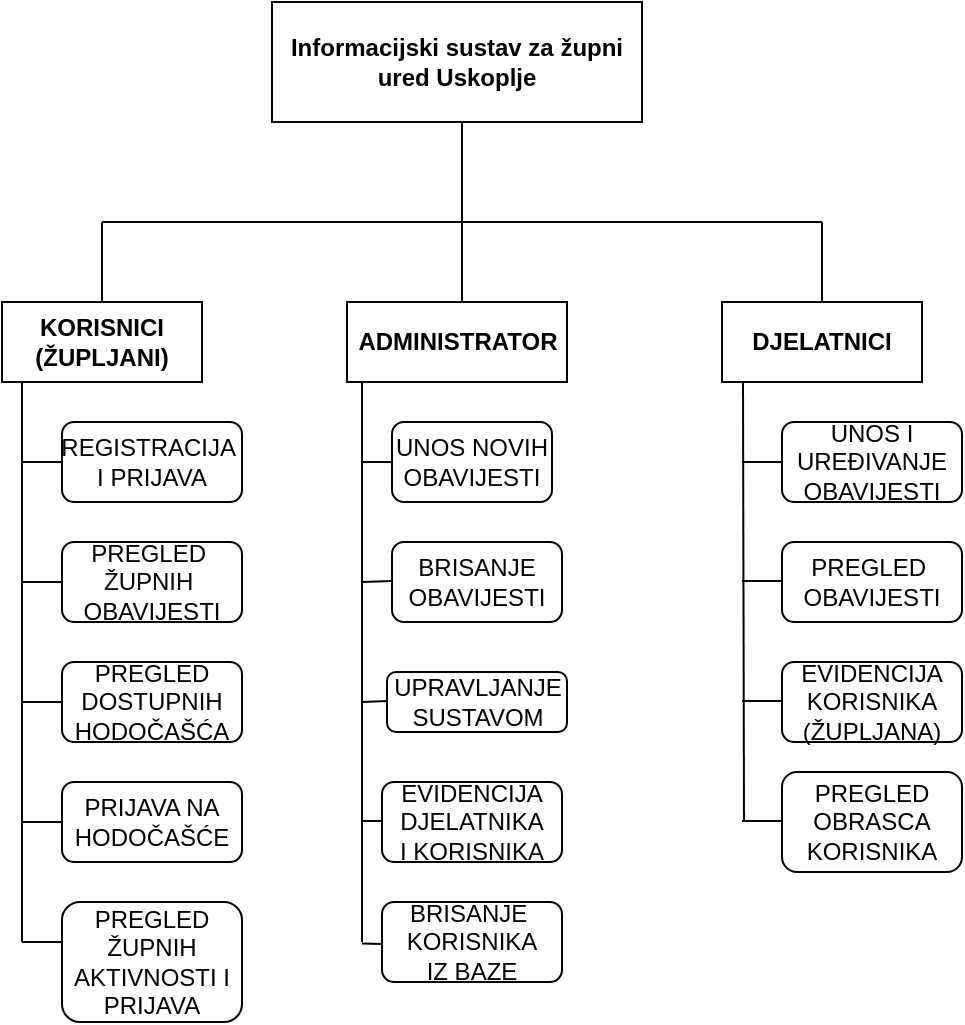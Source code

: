 <mxfile version="27.0.8">
  <diagram name="Page-1" id="UW2ImWDbLDdc1KYBRxbe">
    <mxGraphModel dx="1042" dy="562" grid="1" gridSize="10" guides="1" tooltips="1" connect="1" arrows="1" fold="1" page="1" pageScale="1" pageWidth="850" pageHeight="1100" math="0" shadow="0">
      <root>
        <mxCell id="0" />
        <mxCell id="1" parent="0" />
        <mxCell id="ksOk-UFWetABlpODa1jR-113" value="&lt;b&gt;Informacijski sustav za župni ured Uskoplje&lt;/b&gt;" style="rounded=0;whiteSpace=wrap;html=1;" parent="1" vertex="1">
          <mxGeometry x="365" y="90" width="185" height="60" as="geometry" />
        </mxCell>
        <mxCell id="ksOk-UFWetABlpODa1jR-114" value="" style="endArrow=none;html=1;rounded=0;" parent="1" edge="1">
          <mxGeometry width="50" height="50" relative="1" as="geometry">
            <mxPoint x="460" y="200" as="sourcePoint" />
            <mxPoint x="460" y="150" as="targetPoint" />
          </mxGeometry>
        </mxCell>
        <mxCell id="ksOk-UFWetABlpODa1jR-115" value="" style="endArrow=none;html=1;rounded=0;" parent="1" edge="1">
          <mxGeometry width="50" height="50" relative="1" as="geometry">
            <mxPoint x="280" y="200" as="sourcePoint" />
            <mxPoint x="640" y="200" as="targetPoint" />
          </mxGeometry>
        </mxCell>
        <mxCell id="ksOk-UFWetABlpODa1jR-116" value="" style="endArrow=none;html=1;rounded=0;" parent="1" edge="1">
          <mxGeometry width="50" height="50" relative="1" as="geometry">
            <mxPoint x="280" y="240" as="sourcePoint" />
            <mxPoint x="280" y="200" as="targetPoint" />
          </mxGeometry>
        </mxCell>
        <mxCell id="ksOk-UFWetABlpODa1jR-117" value="" style="endArrow=none;html=1;rounded=0;" parent="1" edge="1">
          <mxGeometry width="50" height="50" relative="1" as="geometry">
            <mxPoint x="640" y="240" as="sourcePoint" />
            <mxPoint x="640" y="200" as="targetPoint" />
          </mxGeometry>
        </mxCell>
        <mxCell id="ksOk-UFWetABlpODa1jR-119" value="" style="endArrow=none;html=1;rounded=0;" parent="1" edge="1">
          <mxGeometry width="50" height="50" relative="1" as="geometry">
            <mxPoint x="460" y="240" as="sourcePoint" />
            <mxPoint x="460" y="200" as="targetPoint" />
          </mxGeometry>
        </mxCell>
        <mxCell id="ksOk-UFWetABlpODa1jR-120" value="&lt;b&gt;KORISNICI&lt;/b&gt;&lt;div&gt;&lt;b&gt;(ŽUPLJANI)&lt;/b&gt;&lt;/div&gt;" style="rounded=0;whiteSpace=wrap;html=1;" parent="1" vertex="1">
          <mxGeometry x="230" y="240" width="100" height="40" as="geometry" />
        </mxCell>
        <mxCell id="ksOk-UFWetABlpODa1jR-121" value="&lt;b&gt;DJELATNICI&lt;/b&gt;" style="rounded=0;whiteSpace=wrap;html=1;" parent="1" vertex="1">
          <mxGeometry x="590" y="240" width="100" height="40" as="geometry" />
        </mxCell>
        <mxCell id="ksOk-UFWetABlpODa1jR-122" value="&lt;b&gt;ADMINISTRATOR&lt;/b&gt;" style="rounded=0;whiteSpace=wrap;html=1;" parent="1" vertex="1">
          <mxGeometry x="402.5" y="240" width="110" height="40" as="geometry" />
        </mxCell>
        <mxCell id="ksOk-UFWetABlpODa1jR-124" value="" style="endArrow=none;html=1;rounded=0;" parent="1" edge="1">
          <mxGeometry width="50" height="50" relative="1" as="geometry">
            <mxPoint x="240" y="280" as="sourcePoint" />
            <mxPoint x="240" y="500" as="targetPoint" />
          </mxGeometry>
        </mxCell>
        <mxCell id="ksOk-UFWetABlpODa1jR-125" value="" style="endArrow=none;html=1;rounded=0;" parent="1" edge="1">
          <mxGeometry width="50" height="50" relative="1" as="geometry">
            <mxPoint x="240" y="320" as="sourcePoint" />
            <mxPoint x="260" y="320" as="targetPoint" />
          </mxGeometry>
        </mxCell>
        <mxCell id="ksOk-UFWetABlpODa1jR-126" value="REGISTRACIJA&amp;nbsp;&lt;div&gt;I PRIJAVA&lt;/div&gt;" style="rounded=1;whiteSpace=wrap;html=1;" parent="1" vertex="1">
          <mxGeometry x="260" y="300" width="90" height="40" as="geometry" />
        </mxCell>
        <mxCell id="ksOk-UFWetABlpODa1jR-127" value="" style="endArrow=none;html=1;rounded=0;" parent="1" edge="1">
          <mxGeometry width="50" height="50" relative="1" as="geometry">
            <mxPoint x="240" y="380" as="sourcePoint" />
            <mxPoint x="260" y="380" as="targetPoint" />
          </mxGeometry>
        </mxCell>
        <mxCell id="ksOk-UFWetABlpODa1jR-128" value="PREGLED&amp;nbsp;&lt;div&gt;ŽUPNIH&amp;nbsp;&lt;/div&gt;&lt;div&gt;OBAVIJESTI&lt;/div&gt;" style="rounded=1;whiteSpace=wrap;html=1;" parent="1" vertex="1">
          <mxGeometry x="260" y="360" width="90" height="40" as="geometry" />
        </mxCell>
        <mxCell id="ksOk-UFWetABlpODa1jR-129" value="" style="endArrow=none;html=1;rounded=0;" parent="1" edge="1">
          <mxGeometry width="50" height="50" relative="1" as="geometry">
            <mxPoint x="240" y="440" as="sourcePoint" />
            <mxPoint x="260" y="440" as="targetPoint" />
          </mxGeometry>
        </mxCell>
        <mxCell id="ksOk-UFWetABlpODa1jR-130" value="PREGLED DOSTUPNIH&lt;div&gt;HODOČAŠĆA&lt;/div&gt;" style="rounded=1;whiteSpace=wrap;html=1;" parent="1" vertex="1">
          <mxGeometry x="260" y="420" width="90" height="40" as="geometry" />
        </mxCell>
        <mxCell id="ksOk-UFWetABlpODa1jR-131" value="" style="endArrow=none;html=1;rounded=0;" parent="1" edge="1">
          <mxGeometry width="50" height="50" relative="1" as="geometry">
            <mxPoint x="240" y="500" as="sourcePoint" />
            <mxPoint x="260" y="500" as="targetPoint" />
          </mxGeometry>
        </mxCell>
        <mxCell id="ksOk-UFWetABlpODa1jR-135" value="PRIJAVA NA&lt;div&gt;HODOČAŠĆE&lt;/div&gt;" style="rounded=1;whiteSpace=wrap;html=1;" parent="1" vertex="1">
          <mxGeometry x="260" y="480" width="90" height="40" as="geometry" />
        </mxCell>
        <mxCell id="ksOk-UFWetABlpODa1jR-136" value="" style="endArrow=none;html=1;rounded=0;" parent="1" edge="1">
          <mxGeometry width="50" height="50" relative="1" as="geometry">
            <mxPoint x="240" y="560" as="sourcePoint" />
            <mxPoint x="240" y="500" as="targetPoint" />
          </mxGeometry>
        </mxCell>
        <mxCell id="ksOk-UFWetABlpODa1jR-137" value="" style="endArrow=none;html=1;rounded=0;" parent="1" edge="1">
          <mxGeometry width="50" height="50" relative="1" as="geometry">
            <mxPoint x="240" y="560" as="sourcePoint" />
            <mxPoint x="260" y="560" as="targetPoint" />
          </mxGeometry>
        </mxCell>
        <mxCell id="ksOk-UFWetABlpODa1jR-138" value="PREGLED ŽUPNIH AKTIVNOSTI I PRIJAVA" style="rounded=1;whiteSpace=wrap;html=1;" parent="1" vertex="1">
          <mxGeometry x="260" y="540" width="90" height="60" as="geometry" />
        </mxCell>
        <mxCell id="ksOk-UFWetABlpODa1jR-139" value="" style="endArrow=none;html=1;rounded=0;" parent="1" edge="1">
          <mxGeometry width="50" height="50" relative="1" as="geometry">
            <mxPoint x="410" y="440" as="sourcePoint" />
            <mxPoint x="410" y="280" as="targetPoint" />
          </mxGeometry>
        </mxCell>
        <mxCell id="ksOk-UFWetABlpODa1jR-142" value="" style="endArrow=none;html=1;rounded=0;" parent="1" edge="1">
          <mxGeometry width="50" height="50" relative="1" as="geometry">
            <mxPoint x="410" y="320" as="sourcePoint" />
            <mxPoint x="430" y="320" as="targetPoint" />
          </mxGeometry>
        </mxCell>
        <mxCell id="ksOk-UFWetABlpODa1jR-143" value="UNOS NOVIH&lt;div&gt;OBAVIJESTI&lt;/div&gt;" style="rounded=1;whiteSpace=wrap;html=1;" parent="1" vertex="1">
          <mxGeometry x="425" y="300" width="80" height="40" as="geometry" />
        </mxCell>
        <mxCell id="ksOk-UFWetABlpODa1jR-144" value="" style="endArrow=none;html=1;rounded=0;" parent="1" edge="1">
          <mxGeometry width="50" height="50" relative="1" as="geometry">
            <mxPoint x="410" y="380" as="sourcePoint" />
            <mxPoint x="425" y="379.55" as="targetPoint" />
          </mxGeometry>
        </mxCell>
        <mxCell id="ksOk-UFWetABlpODa1jR-145" value="BRISANJE&lt;div&gt;OBAVIJESTI&lt;/div&gt;" style="rounded=1;whiteSpace=wrap;html=1;" parent="1" vertex="1">
          <mxGeometry x="425" y="360" width="85" height="40" as="geometry" />
        </mxCell>
        <mxCell id="ksOk-UFWetABlpODa1jR-148" value="UPRAVLJANJE&lt;div&gt;SUSTAVOM&lt;/div&gt;" style="rounded=1;whiteSpace=wrap;html=1;" parent="1" vertex="1">
          <mxGeometry x="422.5" y="425" width="90" height="30" as="geometry" />
        </mxCell>
        <mxCell id="ksOk-UFWetABlpODa1jR-156" value="" style="endArrow=none;html=1;rounded=0;" parent="1" edge="1">
          <mxGeometry width="50" height="50" relative="1" as="geometry">
            <mxPoint x="410" y="440" as="sourcePoint" />
            <mxPoint x="422.5" y="439.55" as="targetPoint" />
          </mxGeometry>
        </mxCell>
        <mxCell id="ksOk-UFWetABlpODa1jR-158" value="" style="endArrow=none;html=1;rounded=0;entryX=0.085;entryY=0.984;entryDx=0;entryDy=0;entryPerimeter=0;" parent="1" edge="1">
          <mxGeometry width="50" height="50" relative="1" as="geometry">
            <mxPoint x="601" y="500" as="sourcePoint" />
            <mxPoint x="600.5" y="280" as="targetPoint" />
          </mxGeometry>
        </mxCell>
        <mxCell id="MB__X2JkW4tzdpkjak0a-1" value="" style="endArrow=none;html=1;rounded=0;" parent="1" edge="1">
          <mxGeometry width="50" height="50" relative="1" as="geometry">
            <mxPoint x="620" y="320" as="sourcePoint" />
            <mxPoint x="600" y="320" as="targetPoint" />
          </mxGeometry>
        </mxCell>
        <mxCell id="MB__X2JkW4tzdpkjak0a-2" value="UNOS I UREĐIVANJE&lt;div&gt;OBAVIJESTI&lt;/div&gt;" style="rounded=1;whiteSpace=wrap;html=1;" parent="1" vertex="1">
          <mxGeometry x="620" y="300" width="90" height="40" as="geometry" />
        </mxCell>
        <mxCell id="MB__X2JkW4tzdpkjak0a-3" value="" style="endArrow=none;html=1;rounded=0;" parent="1" edge="1">
          <mxGeometry width="50" height="50" relative="1" as="geometry">
            <mxPoint x="410" y="560" as="sourcePoint" />
            <mxPoint x="410" y="440" as="targetPoint" />
          </mxGeometry>
        </mxCell>
        <mxCell id="MB__X2JkW4tzdpkjak0a-4" value="" style="endArrow=none;html=1;rounded=0;" parent="1" edge="1">
          <mxGeometry width="50" height="50" relative="1" as="geometry">
            <mxPoint x="410" y="499.5" as="sourcePoint" />
            <mxPoint x="420" y="499.5" as="targetPoint" />
          </mxGeometry>
        </mxCell>
        <mxCell id="MB__X2JkW4tzdpkjak0a-5" value="EVIDENCIJA&lt;div&gt;DJELATNIKA&lt;/div&gt;&lt;div&gt;I KORISNIKA&lt;/div&gt;" style="rounded=1;whiteSpace=wrap;html=1;" parent="1" vertex="1">
          <mxGeometry x="420" y="480" width="90" height="40" as="geometry" />
        </mxCell>
        <mxCell id="MB__X2JkW4tzdpkjak0a-6" value="" style="endArrow=none;html=1;rounded=0;" parent="1" edge="1">
          <mxGeometry width="50" height="50" relative="1" as="geometry">
            <mxPoint x="600" y="379.5" as="sourcePoint" />
            <mxPoint x="620" y="379.5" as="targetPoint" />
            <Array as="points">
              <mxPoint x="600" y="379.5" />
            </Array>
          </mxGeometry>
        </mxCell>
        <mxCell id="MB__X2JkW4tzdpkjak0a-7" value="PREGLED&amp;nbsp;&lt;div&gt;OBAVIJESTI&lt;/div&gt;" style="rounded=1;whiteSpace=wrap;html=1;" parent="1" vertex="1">
          <mxGeometry x="620" y="360" width="90" height="40" as="geometry" />
        </mxCell>
        <mxCell id="8cF_Mm6aAdVqw3TxMsmC-2" value="" style="endArrow=none;html=1;rounded=0;" edge="1" parent="1">
          <mxGeometry width="50" height="50" relative="1" as="geometry">
            <mxPoint x="620" y="439.5" as="sourcePoint" />
            <mxPoint x="600" y="439.5" as="targetPoint" />
          </mxGeometry>
        </mxCell>
        <mxCell id="8cF_Mm6aAdVqw3TxMsmC-3" value="EVIDENCIJA&lt;div&gt;KORISNIKA&lt;/div&gt;&lt;div&gt;(ŽUPLJANA)&lt;/div&gt;" style="rounded=1;whiteSpace=wrap;html=1;" vertex="1" parent="1">
          <mxGeometry x="620" y="420" width="90" height="40" as="geometry" />
        </mxCell>
        <mxCell id="8cF_Mm6aAdVqw3TxMsmC-4" value="" style="endArrow=none;html=1;rounded=0;" edge="1" parent="1">
          <mxGeometry width="50" height="50" relative="1" as="geometry">
            <mxPoint x="620" y="499.5" as="sourcePoint" />
            <mxPoint x="600" y="499.5" as="targetPoint" />
          </mxGeometry>
        </mxCell>
        <mxCell id="8cF_Mm6aAdVqw3TxMsmC-5" value="" style="endArrow=none;html=1;rounded=0;" edge="1" parent="1">
          <mxGeometry width="50" height="50" relative="1" as="geometry">
            <mxPoint x="420" y="561" as="sourcePoint" />
            <mxPoint x="410" y="560.8" as="targetPoint" />
          </mxGeometry>
        </mxCell>
        <mxCell id="8cF_Mm6aAdVqw3TxMsmC-6" value="BRISANJE&amp;nbsp;&lt;div&gt;KORISNIKA&lt;/div&gt;&lt;div&gt;IZ BAZE&lt;/div&gt;" style="rounded=1;whiteSpace=wrap;html=1;" vertex="1" parent="1">
          <mxGeometry x="420" y="540" width="90" height="40" as="geometry" />
        </mxCell>
        <mxCell id="8cF_Mm6aAdVqw3TxMsmC-7" value="PREGLED&lt;div&gt;OBRASCA&lt;/div&gt;&lt;div&gt;KORISNIKA&lt;/div&gt;" style="rounded=1;whiteSpace=wrap;html=1;" vertex="1" parent="1">
          <mxGeometry x="620" y="475" width="90" height="50" as="geometry" />
        </mxCell>
      </root>
    </mxGraphModel>
  </diagram>
</mxfile>
